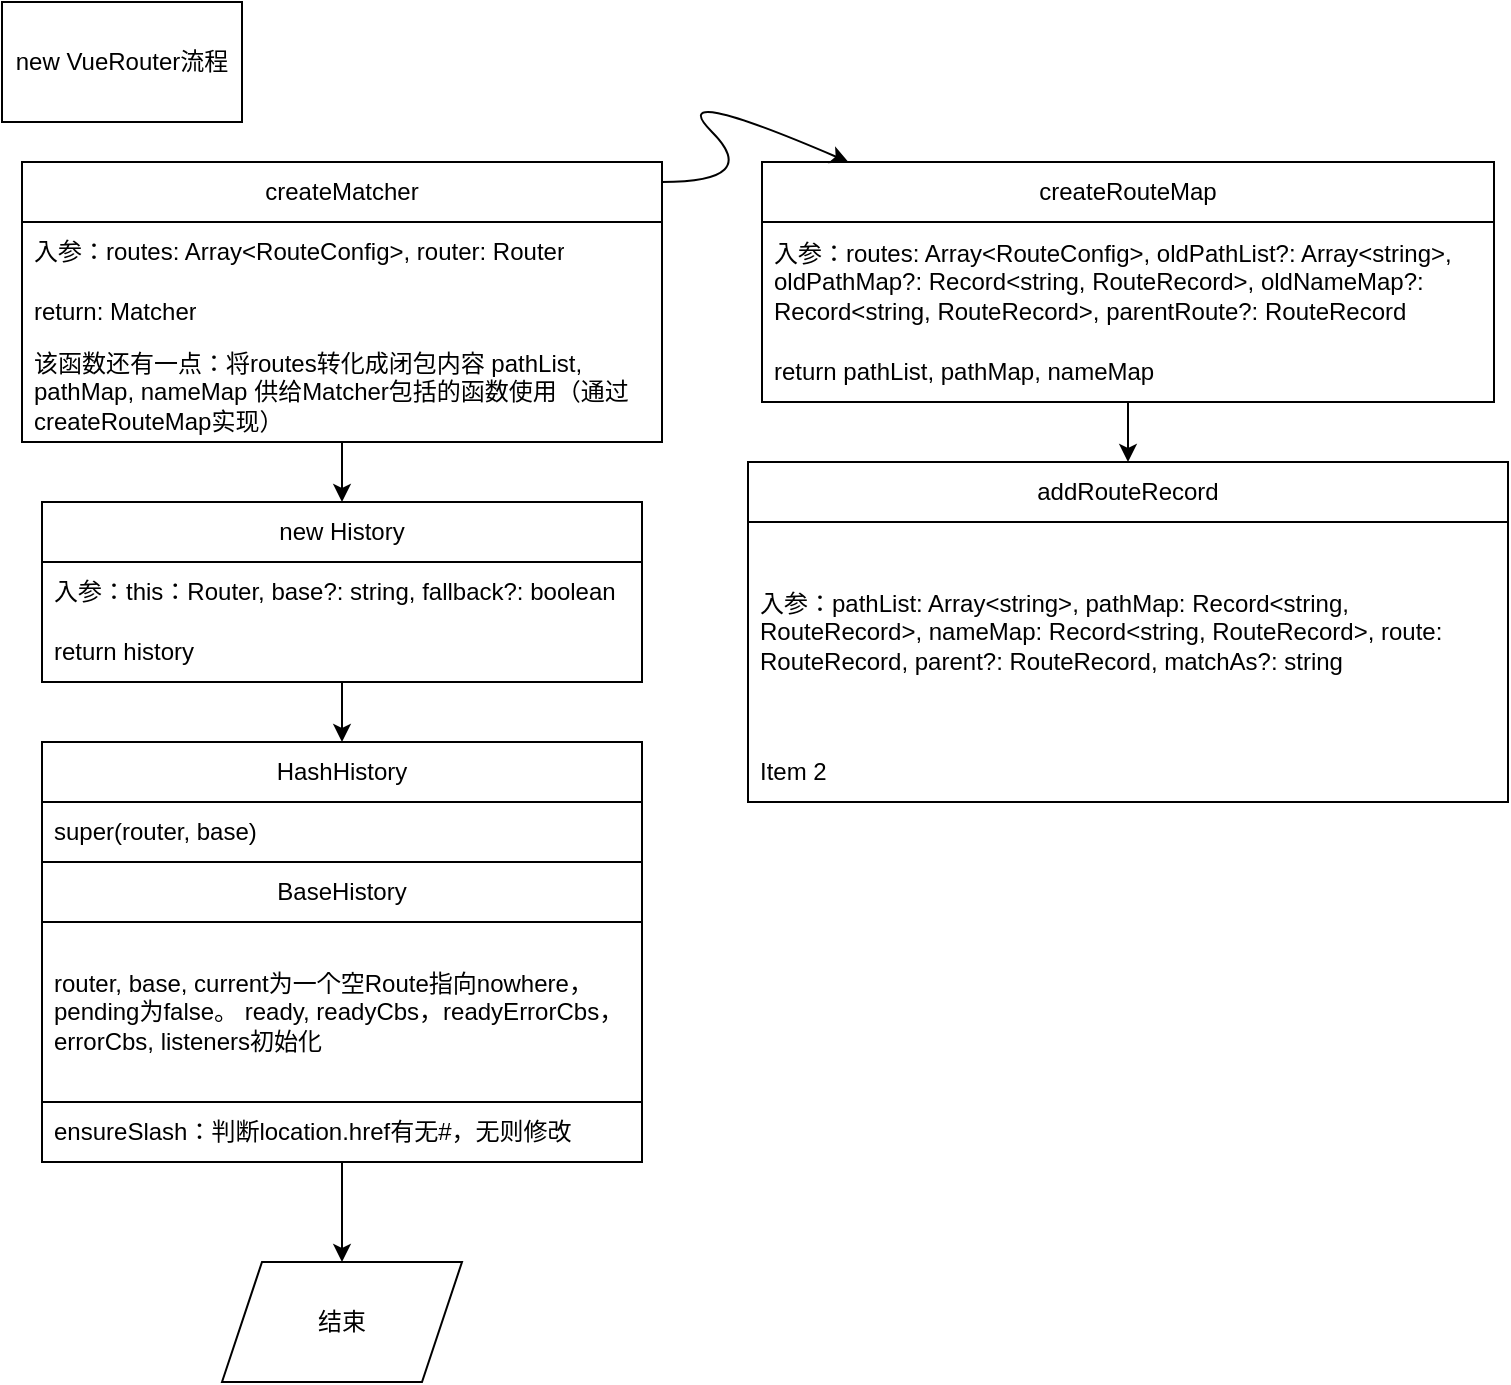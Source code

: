 <mxfile version="21.6.1" type="device" pages="4">
  <diagram name="new VueRouter" id="4qTRwb0c9f_9QhVzqhDi">
    <mxGraphModel dx="864" dy="516" grid="1" gridSize="10" guides="1" tooltips="1" connect="1" arrows="1" fold="1" page="1" pageScale="1" pageWidth="827" pageHeight="1169" math="0" shadow="0">
      <root>
        <mxCell id="0" />
        <mxCell id="1" parent="0" />
        <mxCell id="dr_7VzNMf6op31j6IOc6-1" value="new VueRouter流程" style="rounded=0;whiteSpace=wrap;html=1;" parent="1" vertex="1">
          <mxGeometry width="120" height="60" as="geometry" />
        </mxCell>
        <mxCell id="-b3FuxnRbgbSXkJrzocm-6" style="edgeStyle=orthogonalEdgeStyle;rounded=0;orthogonalLoop=1;jettySize=auto;html=1;entryX=0.5;entryY=0;entryDx=0;entryDy=0;" parent="1" source="dr_7VzNMf6op31j6IOc6-3" target="-b3FuxnRbgbSXkJrzocm-1" edge="1">
          <mxGeometry relative="1" as="geometry" />
        </mxCell>
        <mxCell id="dr_7VzNMf6op31j6IOc6-3" value="createMatcher" style="swimlane;fontStyle=0;childLayout=stackLayout;horizontal=1;startSize=30;horizontalStack=0;resizeParent=1;resizeParentMax=0;resizeLast=0;collapsible=1;marginBottom=0;whiteSpace=wrap;html=1;" parent="1" vertex="1">
          <mxGeometry x="10" y="80" width="320" height="140" as="geometry" />
        </mxCell>
        <mxCell id="dr_7VzNMf6op31j6IOc6-4" value="入参：routes: Array&amp;lt;RouteConfig&amp;gt;, router: Router" style="text;strokeColor=none;fillColor=none;align=left;verticalAlign=middle;spacingLeft=4;spacingRight=4;overflow=hidden;points=[[0,0.5],[1,0.5]];portConstraint=eastwest;rotatable=0;whiteSpace=wrap;html=1;" parent="dr_7VzNMf6op31j6IOc6-3" vertex="1">
          <mxGeometry y="30" width="320" height="30" as="geometry" />
        </mxCell>
        <mxCell id="dr_7VzNMf6op31j6IOc6-6" value="return: Matcher" style="text;strokeColor=none;fillColor=none;align=left;verticalAlign=middle;spacingLeft=4;spacingRight=4;overflow=hidden;points=[[0,0.5],[1,0.5]];portConstraint=eastwest;rotatable=0;whiteSpace=wrap;html=1;" parent="dr_7VzNMf6op31j6IOc6-3" vertex="1">
          <mxGeometry y="60" width="320" height="30" as="geometry" />
        </mxCell>
        <mxCell id="jevQgvHvJhEZ8h3Y9r2B-1" value="该函数还有一点：将routes转化成闭包内容 pathList, pathMap, nameMap 供给Matcher包括的函数使用（通过createRouteMap实现）" style="text;strokeColor=none;fillColor=none;align=left;verticalAlign=middle;spacingLeft=4;spacingRight=4;overflow=hidden;points=[[0,0.5],[1,0.5]];portConstraint=eastwest;rotatable=0;whiteSpace=wrap;html=1;" parent="dr_7VzNMf6op31j6IOc6-3" vertex="1">
          <mxGeometry y="90" width="320" height="50" as="geometry" />
        </mxCell>
        <mxCell id="jevQgvHvJhEZ8h3Y9r2B-15" style="edgeStyle=orthogonalEdgeStyle;rounded=0;orthogonalLoop=1;jettySize=auto;html=1;entryX=0.5;entryY=0;entryDx=0;entryDy=0;" parent="1" source="jevQgvHvJhEZ8h3Y9r2B-2" target="jevQgvHvJhEZ8h3Y9r2B-11" edge="1">
          <mxGeometry relative="1" as="geometry" />
        </mxCell>
        <mxCell id="jevQgvHvJhEZ8h3Y9r2B-2" value="createRouteMap" style="swimlane;fontStyle=0;childLayout=stackLayout;horizontal=1;startSize=30;horizontalStack=0;resizeParent=1;resizeParentMax=0;resizeLast=0;collapsible=1;marginBottom=0;whiteSpace=wrap;html=1;" parent="1" vertex="1">
          <mxGeometry x="380" y="80" width="366" height="120" as="geometry" />
        </mxCell>
        <mxCell id="jevQgvHvJhEZ8h3Y9r2B-3" value="入参：routes: Array&amp;lt;RouteConfig&amp;gt;, oldPathList?: Array&amp;lt;string&amp;gt;, oldPathMap?: Record&amp;lt;string, RouteRecord&amp;gt;, oldNameMap?: Record&amp;lt;string, RouteRecord&amp;gt;, parentRoute?: RouteRecord" style="text;strokeColor=none;fillColor=none;align=left;verticalAlign=middle;spacingLeft=4;spacingRight=4;overflow=hidden;points=[[0,0.5],[1,0.5]];portConstraint=eastwest;rotatable=0;whiteSpace=wrap;html=1;" parent="jevQgvHvJhEZ8h3Y9r2B-2" vertex="1">
          <mxGeometry y="30" width="366" height="60" as="geometry" />
        </mxCell>
        <mxCell id="jevQgvHvJhEZ8h3Y9r2B-5" value="return pathList, pathMap, nameMap" style="text;strokeColor=none;fillColor=none;align=left;verticalAlign=middle;spacingLeft=4;spacingRight=4;overflow=hidden;points=[[0,0.5],[1,0.5]];portConstraint=eastwest;rotatable=0;whiteSpace=wrap;html=1;" parent="jevQgvHvJhEZ8h3Y9r2B-2" vertex="1">
          <mxGeometry y="90" width="366" height="30" as="geometry" />
        </mxCell>
        <mxCell id="jevQgvHvJhEZ8h3Y9r2B-11" value="addRouteRecord" style="swimlane;fontStyle=0;childLayout=stackLayout;horizontal=1;startSize=30;horizontalStack=0;resizeParent=1;resizeParentMax=0;resizeLast=0;collapsible=1;marginBottom=0;whiteSpace=wrap;html=1;" parent="1" vertex="1">
          <mxGeometry x="373" y="230" width="380" height="170" as="geometry" />
        </mxCell>
        <mxCell id="jevQgvHvJhEZ8h3Y9r2B-12" value="入参：pathList: Array&amp;lt;string&amp;gt;, pathMap: Record&amp;lt;string, RouteRecord&amp;gt;, nameMap: Record&amp;lt;string, RouteRecord&amp;gt;, route: RouteRecord, parent?: RouteRecord, matchAs?: string" style="text;strokeColor=none;fillColor=none;align=left;verticalAlign=middle;spacingLeft=4;spacingRight=4;overflow=hidden;points=[[0,0.5],[1,0.5]];portConstraint=eastwest;rotatable=0;whiteSpace=wrap;html=1;" parent="jevQgvHvJhEZ8h3Y9r2B-11" vertex="1">
          <mxGeometry y="30" width="380" height="110" as="geometry" />
        </mxCell>
        <mxCell id="jevQgvHvJhEZ8h3Y9r2B-13" value="Item 2" style="text;strokeColor=none;fillColor=none;align=left;verticalAlign=middle;spacingLeft=4;spacingRight=4;overflow=hidden;points=[[0,0.5],[1,0.5]];portConstraint=eastwest;rotatable=0;whiteSpace=wrap;html=1;" parent="jevQgvHvJhEZ8h3Y9r2B-11" vertex="1">
          <mxGeometry y="140" width="380" height="30" as="geometry" />
        </mxCell>
        <mxCell id="-b3FuxnRbgbSXkJrzocm-21" style="edgeStyle=orthogonalEdgeStyle;rounded=0;orthogonalLoop=1;jettySize=auto;html=1;entryX=0.5;entryY=0;entryDx=0;entryDy=0;" parent="1" source="-b3FuxnRbgbSXkJrzocm-1" target="-b3FuxnRbgbSXkJrzocm-11" edge="1">
          <mxGeometry relative="1" as="geometry" />
        </mxCell>
        <mxCell id="-b3FuxnRbgbSXkJrzocm-1" value="new History" style="swimlane;fontStyle=0;childLayout=stackLayout;horizontal=1;startSize=30;horizontalStack=0;resizeParent=1;resizeParentMax=0;resizeLast=0;collapsible=1;marginBottom=0;whiteSpace=wrap;html=1;" parent="1" vertex="1">
          <mxGeometry x="20" y="250" width="300" height="90" as="geometry" />
        </mxCell>
        <mxCell id="-b3FuxnRbgbSXkJrzocm-2" value="入参：this：Router, base?: string, fallback?: boolean" style="text;strokeColor=none;fillColor=none;align=left;verticalAlign=middle;spacingLeft=4;spacingRight=4;overflow=hidden;points=[[0,0.5],[1,0.5]];portConstraint=eastwest;rotatable=0;whiteSpace=wrap;html=1;" parent="-b3FuxnRbgbSXkJrzocm-1" vertex="1">
          <mxGeometry y="30" width="300" height="30" as="geometry" />
        </mxCell>
        <mxCell id="-b3FuxnRbgbSXkJrzocm-3" value="return history" style="text;strokeColor=none;fillColor=none;align=left;verticalAlign=middle;spacingLeft=4;spacingRight=4;overflow=hidden;points=[[0,0.5],[1,0.5]];portConstraint=eastwest;rotatable=0;whiteSpace=wrap;html=1;" parent="-b3FuxnRbgbSXkJrzocm-1" vertex="1">
          <mxGeometry y="60" width="300" height="30" as="geometry" />
        </mxCell>
        <mxCell id="-b3FuxnRbgbSXkJrzocm-23" style="edgeStyle=orthogonalEdgeStyle;rounded=0;orthogonalLoop=1;jettySize=auto;html=1;" parent="1" source="-b3FuxnRbgbSXkJrzocm-11" target="-b3FuxnRbgbSXkJrzocm-20" edge="1">
          <mxGeometry relative="1" as="geometry" />
        </mxCell>
        <mxCell id="-b3FuxnRbgbSXkJrzocm-11" value="HashHistory" style="swimlane;fontStyle=0;childLayout=stackLayout;horizontal=1;startSize=30;horizontalStack=0;resizeParent=1;resizeParentMax=0;resizeLast=0;collapsible=1;marginBottom=0;whiteSpace=wrap;html=1;" parent="1" vertex="1">
          <mxGeometry x="20" y="370" width="300" height="210" as="geometry" />
        </mxCell>
        <mxCell id="-b3FuxnRbgbSXkJrzocm-12" value="super(router, base)" style="text;strokeColor=none;fillColor=none;align=left;verticalAlign=middle;spacingLeft=4;spacingRight=4;overflow=hidden;points=[[0,0.5],[1,0.5]];portConstraint=eastwest;rotatable=0;whiteSpace=wrap;html=1;" parent="-b3FuxnRbgbSXkJrzocm-11" vertex="1">
          <mxGeometry y="30" width="300" height="30" as="geometry" />
        </mxCell>
        <mxCell id="-b3FuxnRbgbSXkJrzocm-16" value="BaseHistory" style="swimlane;fontStyle=0;childLayout=stackLayout;horizontal=1;startSize=30;horizontalStack=0;resizeParent=1;resizeParentMax=0;resizeLast=0;collapsible=1;marginBottom=0;whiteSpace=wrap;html=1;" parent="-b3FuxnRbgbSXkJrzocm-11" vertex="1">
          <mxGeometry y="60" width="300" height="120" as="geometry">
            <mxRectangle y="60" width="300" height="30" as="alternateBounds" />
          </mxGeometry>
        </mxCell>
        <mxCell id="-b3FuxnRbgbSXkJrzocm-17" value="router, base, current为一个空Route指向nowhere，pending为false。 ready, readyCbs，readyErrorCbs，errorCbs, listeners初始化" style="text;strokeColor=none;fillColor=none;align=left;verticalAlign=middle;spacingLeft=4;spacingRight=4;overflow=hidden;points=[[0,0.5],[1,0.5]];portConstraint=eastwest;rotatable=0;whiteSpace=wrap;html=1;" parent="-b3FuxnRbgbSXkJrzocm-16" vertex="1">
          <mxGeometry y="30" width="300" height="90" as="geometry" />
        </mxCell>
        <mxCell id="-b3FuxnRbgbSXkJrzocm-15" value="ensureSlash：判断location.href有无#，无则修改" style="text;strokeColor=none;fillColor=none;align=left;verticalAlign=middle;spacingLeft=4;spacingRight=4;overflow=hidden;points=[[0,0.5],[1,0.5]];portConstraint=eastwest;rotatable=0;whiteSpace=wrap;html=1;" parent="-b3FuxnRbgbSXkJrzocm-11" vertex="1">
          <mxGeometry y="180" width="300" height="30" as="geometry" />
        </mxCell>
        <mxCell id="-b3FuxnRbgbSXkJrzocm-20" value="结束" style="shape=parallelogram;perimeter=parallelogramPerimeter;whiteSpace=wrap;html=1;fixedSize=1;" parent="1" vertex="1">
          <mxGeometry x="110" y="630" width="120" height="60" as="geometry" />
        </mxCell>
        <mxCell id="-b3FuxnRbgbSXkJrzocm-30" value="" style="curved=1;endArrow=classic;html=1;rounded=0;" parent="1" target="jevQgvHvJhEZ8h3Y9r2B-2" edge="1">
          <mxGeometry width="50" height="50" relative="1" as="geometry">
            <mxPoint x="330" y="90" as="sourcePoint" />
            <mxPoint x="380" y="40" as="targetPoint" />
            <Array as="points">
              <mxPoint x="380" y="90" />
              <mxPoint x="330" y="40" />
            </Array>
          </mxGeometry>
        </mxCell>
      </root>
    </mxGraphModel>
  </diagram>
  <diagram id="zVwNigkA60MbTv_eaQPq" name="类型">
    <mxGraphModel dx="864" dy="516" grid="1" gridSize="10" guides="1" tooltips="1" connect="1" arrows="1" fold="1" page="1" pageScale="1" pageWidth="827" pageHeight="1169" math="0" shadow="0">
      <root>
        <mxCell id="0" />
        <mxCell id="1" parent="0" />
        <mxCell id="DrnvlQh__OtycYkwPX3l-1" value="types" style="rounded=0;whiteSpace=wrap;html=1;fontColor=#0000FF;" parent="1" vertex="1">
          <mxGeometry x="30" y="20" width="120" height="60" as="geometry" />
        </mxCell>
        <mxCell id="DrnvlQh__OtycYkwPX3l-2" value="&lt;font style=&quot;font-size: 14px;&quot;&gt;RouteConfig&lt;/font&gt;" style="swimlane;fontStyle=0;childLayout=stackLayout;horizontal=1;startSize=30;horizontalStack=0;resizeParent=1;resizeParentMax=0;resizeLast=0;collapsible=1;marginBottom=0;whiteSpace=wrap;html=1;fontColor=#0000FF;" parent="1" vertex="1">
          <mxGeometry x="20" y="110" width="310" height="420" as="geometry" />
        </mxCell>
        <mxCell id="DrnvlQh__OtycYkwPX3l-3" value="path：string" style="text;strokeColor=none;fillColor=none;align=left;verticalAlign=middle;spacingLeft=4;spacingRight=4;overflow=hidden;points=[[0,0.5],[1,0.5]];portConstraint=eastwest;rotatable=0;whiteSpace=wrap;html=1;fontSize=14;fontColor=#0000FF;" parent="DrnvlQh__OtycYkwPX3l-2" vertex="1">
          <mxGeometry y="30" width="310" height="30" as="geometry" />
        </mxCell>
        <mxCell id="DrnvlQh__OtycYkwPX3l-7" value="component?: any" style="text;strokeColor=none;fillColor=none;align=left;verticalAlign=middle;spacingLeft=4;spacingRight=4;overflow=hidden;points=[[0,0.5],[1,0.5]];portConstraint=eastwest;rotatable=0;whiteSpace=wrap;html=1;fontSize=14;fontColor=#0000FF;" parent="DrnvlQh__OtycYkwPX3l-2" vertex="1">
          <mxGeometry y="60" width="310" height="30" as="geometry" />
        </mxCell>
        <mxCell id="DrnvlQh__OtycYkwPX3l-4" value="name?: string" style="text;strokeColor=none;fillColor=none;align=left;verticalAlign=middle;spacingLeft=4;spacingRight=4;overflow=hidden;points=[[0,0.5],[1,0.5]];portConstraint=eastwest;rotatable=0;whiteSpace=wrap;html=1;fontSize=14;fontColor=#0000FF;" parent="DrnvlQh__OtycYkwPX3l-2" vertex="1">
          <mxGeometry y="90" width="310" height="30" as="geometry" />
        </mxCell>
        <mxCell id="DrnvlQh__OtycYkwPX3l-6" value="components?: Record&amp;lt;string, any&amp;gt;" style="text;strokeColor=none;fillColor=none;align=left;verticalAlign=middle;spacingLeft=4;spacingRight=4;overflow=hidden;points=[[0,0.5],[1,0.5]];portConstraint=eastwest;rotatable=0;whiteSpace=wrap;html=1;fontSize=14;fontColor=#0000FF;" parent="DrnvlQh__OtycYkwPX3l-2" vertex="1">
          <mxGeometry y="120" width="310" height="30" as="geometry" />
        </mxCell>
        <mxCell id="DrnvlQh__OtycYkwPX3l-8" value="component?: any" style="text;strokeColor=none;fillColor=none;align=left;verticalAlign=middle;spacingLeft=4;spacingRight=4;overflow=hidden;points=[[0,0.5],[1,0.5]];portConstraint=eastwest;rotatable=0;whiteSpace=wrap;html=1;fontSize=14;fontColor=#0000FF;" parent="DrnvlQh__OtycYkwPX3l-2" vertex="1">
          <mxGeometry y="150" width="310" height="30" as="geometry" />
        </mxCell>
        <mxCell id="DrnvlQh__OtycYkwPX3l-9" value="pathToRegexpOptions?: PathToRegexpOptions" style="text;strokeColor=none;fillColor=none;align=left;verticalAlign=middle;spacingLeft=4;spacingRight=4;overflow=hidden;points=[[0,0.5],[1,0.5]];portConstraint=eastwest;rotatable=0;whiteSpace=wrap;html=1;fontSize=14;fontColor=#0000FF;" parent="DrnvlQh__OtycYkwPX3l-2" vertex="1">
          <mxGeometry y="180" width="310" height="30" as="geometry" />
        </mxCell>
        <mxCell id="DrnvlQh__OtycYkwPX3l-5" value="caseSensitive?: boolean" style="text;strokeColor=none;fillColor=none;align=left;verticalAlign=middle;spacingLeft=4;spacingRight=4;overflow=hidden;points=[[0,0.5],[1,0.5]];portConstraint=eastwest;rotatable=0;whiteSpace=wrap;html=1;fontSize=14;fontColor=#0000FF;" parent="DrnvlQh__OtycYkwPX3l-2" vertex="1">
          <mxGeometry y="210" width="310" height="30" as="geometry" />
        </mxCell>
        <mxCell id="DrnvlQh__OtycYkwPX3l-11" value="alias?: string | Array&amp;lt;string&amp;gt;" style="text;strokeColor=none;fillColor=none;align=left;verticalAlign=middle;spacingLeft=4;spacingRight=4;overflow=hidden;points=[[0,0.5],[1,0.5]];portConstraint=eastwest;rotatable=0;whiteSpace=wrap;html=1;fontSize=14;fontColor=#0000FF;" parent="DrnvlQh__OtycYkwPX3l-2" vertex="1">
          <mxGeometry y="240" width="310" height="30" as="geometry" />
        </mxCell>
        <mxCell id="DrnvlQh__OtycYkwPX3l-10" value="meta?: any" style="text;strokeColor=none;fillColor=none;align=left;verticalAlign=middle;spacingLeft=4;spacingRight=4;overflow=hidden;points=[[0,0.5],[1,0.5]];portConstraint=eastwest;rotatable=0;whiteSpace=wrap;html=1;fontSize=14;fontColor=#0000FF;" parent="DrnvlQh__OtycYkwPX3l-2" vertex="1">
          <mxGeometry y="270" width="310" height="30" as="geometry" />
        </mxCell>
        <mxCell id="DrnvlQh__OtycYkwPX3l-12" value="redirect?: RedirectOption" style="text;strokeColor=none;fillColor=none;align=left;verticalAlign=middle;spacingLeft=4;spacingRight=4;overflow=hidden;points=[[0,0.5],[1,0.5]];portConstraint=eastwest;rotatable=0;whiteSpace=wrap;html=1;fontSize=14;fontColor=#0000FF;" parent="DrnvlQh__OtycYkwPX3l-2" vertex="1">
          <mxGeometry y="300" width="310" height="30" as="geometry" />
        </mxCell>
        <mxCell id="DrnvlQh__OtycYkwPX3l-13" value="beforeEnter?: NavigationGuard" style="text;strokeColor=none;fillColor=none;align=left;verticalAlign=middle;spacingLeft=4;spacingRight=4;overflow=hidden;points=[[0,0.5],[1,0.5]];portConstraint=eastwest;rotatable=0;whiteSpace=wrap;html=1;fontSize=14;fontColor=#0000FF;" parent="DrnvlQh__OtycYkwPX3l-2" vertex="1">
          <mxGeometry y="330" width="310" height="30" as="geometry" />
        </mxCell>
        <mxCell id="DrnvlQh__OtycYkwPX3l-14" value="props?: boolean | Function | Object" style="text;strokeColor=none;fillColor=none;align=left;verticalAlign=middle;spacingLeft=4;spacingRight=4;overflow=hidden;points=[[0,0.5],[1,0.5]];portConstraint=eastwest;rotatable=0;whiteSpace=wrap;html=1;fontSize=14;fontColor=#0000FF;" parent="DrnvlQh__OtycYkwPX3l-2" vertex="1">
          <mxGeometry y="360" width="310" height="30" as="geometry" />
        </mxCell>
        <mxCell id="DrnvlQh__OtycYkwPX3l-15" value="children?: Array&amp;lt;RouteConfig&amp;gt;" style="text;strokeColor=none;fillColor=none;align=left;verticalAlign=middle;spacingLeft=4;spacingRight=4;overflow=hidden;points=[[0,0.5],[1,0.5]];portConstraint=eastwest;rotatable=0;whiteSpace=wrap;html=1;fontSize=14;fontColor=#0000FF;" parent="DrnvlQh__OtycYkwPX3l-2" vertex="1">
          <mxGeometry y="390" width="310" height="30" as="geometry" />
        </mxCell>
        <mxCell id="Ha602vdqCIvBL1ev3NvK-5" value="&lt;span style=&quot;font-size: 14px;&quot;&gt;PathToRegexpOptions&lt;/span&gt;" style="swimlane;fontStyle=0;childLayout=stackLayout;horizontal=1;startSize=30;horizontalStack=0;resizeParent=1;resizeParentMax=0;resizeLast=0;collapsible=1;marginBottom=0;whiteSpace=wrap;html=1;fontColor=#0000FF;" parent="1" vertex="1" collapsed="1">
          <mxGeometry x="350" y="110" width="180" height="30" as="geometry">
            <mxRectangle x="350" y="110" width="220" height="120" as="alternateBounds" />
          </mxGeometry>
        </mxCell>
        <mxCell id="Ha602vdqCIvBL1ev3NvK-7" value="sensitive?: boolean" style="text;strokeColor=none;fillColor=none;align=left;verticalAlign=middle;spacingLeft=4;spacingRight=4;overflow=hidden;points=[[0,0.5],[1,0.5]];portConstraint=eastwest;rotatable=0;whiteSpace=wrap;html=1;fontSize=14;fontColor=#0000FF;" parent="Ha602vdqCIvBL1ev3NvK-5" vertex="1">
          <mxGeometry y="30" width="220" height="30" as="geometry" />
        </mxCell>
        <mxCell id="Ha602vdqCIvBL1ev3NvK-10" value="strict?: boolean" style="text;strokeColor=none;fillColor=none;align=left;verticalAlign=middle;spacingLeft=4;spacingRight=4;overflow=hidden;points=[[0,0.5],[1,0.5]];portConstraint=eastwest;rotatable=0;whiteSpace=wrap;html=1;fontSize=14;fontColor=#0000FF;" parent="Ha602vdqCIvBL1ev3NvK-5" vertex="1">
          <mxGeometry y="60" width="220" height="30" as="geometry" />
        </mxCell>
        <mxCell id="Ha602vdqCIvBL1ev3NvK-12" value="end?: boolean" style="text;strokeColor=none;fillColor=none;align=left;verticalAlign=middle;spacingLeft=4;spacingRight=4;overflow=hidden;points=[[0,0.5],[1,0.5]];portConstraint=eastwest;rotatable=0;whiteSpace=wrap;html=1;fontSize=14;fontColor=#0000FF;" parent="Ha602vdqCIvBL1ev3NvK-5" vertex="1">
          <mxGeometry y="90" width="220" height="30" as="geometry" />
        </mxCell>
        <mxCell id="Ha602vdqCIvBL1ev3NvK-19" value="&lt;span style=&quot;font-size: 14px;&quot;&gt;RedirectOption&lt;/span&gt;" style="swimlane;fontStyle=0;childLayout=stackLayout;horizontal=1;startSize=30;horizontalStack=0;resizeParent=1;resizeParentMax=0;resizeLast=0;collapsible=1;marginBottom=0;whiteSpace=wrap;html=1;fontColor=#0000FF;" parent="1" vertex="1">
          <mxGeometry x="590" y="110" width="220" height="90" as="geometry">
            <mxRectangle x="590" y="110" width="130" height="30" as="alternateBounds" />
          </mxGeometry>
        </mxCell>
        <mxCell id="Ha602vdqCIvBL1ev3NvK-29" value="&lt;span style=&quot;font-size: 14px;&quot;&gt;RawLocation |&lt;/span&gt;" style="swimlane;fontStyle=0;childLayout=stackLayout;horizontal=1;startSize=30;horizontalStack=0;resizeParent=1;resizeParentMax=0;resizeLast=0;collapsible=1;marginBottom=0;whiteSpace=wrap;html=1;fontColor=#0000FF;" parent="Ha602vdqCIvBL1ev3NvK-19" vertex="1" collapsed="1">
          <mxGeometry y="30" width="220" height="30" as="geometry">
            <mxRectangle y="30" width="220" height="300" as="alternateBounds" />
          </mxGeometry>
        </mxCell>
        <mxCell id="Ha602vdqCIvBL1ev3NvK-30" value="string |" style="text;strokeColor=none;fillColor=none;align=left;verticalAlign=middle;spacingLeft=4;spacingRight=4;overflow=hidden;points=[[0,0.5],[1,0.5]];portConstraint=eastwest;rotatable=0;whiteSpace=wrap;html=1;fontSize=14;fontColor=#0000FF;" parent="Ha602vdqCIvBL1ev3NvK-29" vertex="1">
          <mxGeometry y="30" width="220" height="30" as="geometry" />
        </mxCell>
        <mxCell id="Ha602vdqCIvBL1ev3NvK-31" value="&lt;span style=&quot;font-size: 14px;&quot;&gt;Location&lt;/span&gt;" style="swimlane;fontStyle=0;childLayout=stackLayout;horizontal=1;startSize=30;horizontalStack=0;resizeParent=1;resizeParentMax=0;resizeLast=0;collapsible=1;marginBottom=0;whiteSpace=wrap;html=1;fontColor=#0000FF;" parent="Ha602vdqCIvBL1ev3NvK-29" vertex="1">
          <mxGeometry y="60" width="220" height="240" as="geometry" />
        </mxCell>
        <mxCell id="Ha602vdqCIvBL1ev3NvK-32" value="name?: string" style="text;strokeColor=none;fillColor=none;align=left;verticalAlign=middle;spacingLeft=4;spacingRight=4;overflow=hidden;points=[[0,0.5],[1,0.5]];portConstraint=eastwest;rotatable=0;whiteSpace=wrap;html=1;fontSize=14;fontColor=#0000FF;" parent="Ha602vdqCIvBL1ev3NvK-31" vertex="1">
          <mxGeometry y="30" width="220" height="30" as="geometry" />
        </mxCell>
        <mxCell id="Ha602vdqCIvBL1ev3NvK-33" value="path?: string" style="text;strokeColor=none;fillColor=none;align=left;verticalAlign=middle;spacingLeft=4;spacingRight=4;overflow=hidden;points=[[0,0.5],[1,0.5]];portConstraint=eastwest;rotatable=0;whiteSpace=wrap;html=1;fontSize=14;fontColor=#0000FF;" parent="Ha602vdqCIvBL1ev3NvK-31" vertex="1">
          <mxGeometry y="60" width="220" height="30" as="geometry" />
        </mxCell>
        <mxCell id="Ha602vdqCIvBL1ev3NvK-34" value="query?: Record&amp;lt;string, string&amp;gt;" style="text;strokeColor=none;fillColor=none;align=left;verticalAlign=middle;spacingLeft=4;spacingRight=4;overflow=hidden;points=[[0,0.5],[1,0.5]];portConstraint=eastwest;rotatable=0;whiteSpace=wrap;html=1;fontSize=14;fontColor=#0000FF;" parent="Ha602vdqCIvBL1ev3NvK-31" vertex="1">
          <mxGeometry y="90" width="220" height="30" as="geometry" />
        </mxCell>
        <mxCell id="Ha602vdqCIvBL1ev3NvK-35" value="params?: Record&amp;lt;string, string&amp;gt;" style="text;strokeColor=none;fillColor=none;align=left;verticalAlign=middle;spacingLeft=4;spacingRight=4;overflow=hidden;points=[[0,0.5],[1,0.5]];portConstraint=eastwest;rotatable=0;whiteSpace=wrap;html=1;fontSize=14;fontColor=#0000FF;" parent="Ha602vdqCIvBL1ev3NvK-31" vertex="1">
          <mxGeometry y="120" width="220" height="30" as="geometry" />
        </mxCell>
        <mxCell id="Ha602vdqCIvBL1ev3NvK-38" value="&lt;font color=&quot;#0000ff&quot;&gt;&lt;span style=&quot;font-size: 14px;&quot;&gt;hash?: string&lt;/span&gt;&lt;/font&gt;" style="text;whiteSpace=wrap;html=1;" parent="Ha602vdqCIvBL1ev3NvK-31" vertex="1">
          <mxGeometry y="150" width="220" height="30" as="geometry" />
        </mxCell>
        <mxCell id="Ha602vdqCIvBL1ev3NvK-36" value="&lt;font color=&quot;#0000ff&quot;&gt;&lt;span style=&quot;font-size: 14px;&quot;&gt;_normalized?: boolean&lt;/span&gt;&lt;/font&gt;" style="text;whiteSpace=wrap;html=1;" parent="Ha602vdqCIvBL1ev3NvK-31" vertex="1">
          <mxGeometry y="180" width="220" height="30" as="geometry" />
        </mxCell>
        <mxCell id="Ha602vdqCIvBL1ev3NvK-37" value="&lt;font color=&quot;#0000ff&quot;&gt;&lt;span style=&quot;font-size: 14px;&quot;&gt;append?: boolean&lt;/span&gt;&lt;/font&gt;" style="text;whiteSpace=wrap;html=1;" parent="Ha602vdqCIvBL1ev3NvK-31" vertex="1">
          <mxGeometry y="210" width="220" height="30" as="geometry" />
        </mxCell>
        <mxCell id="Ha602vdqCIvBL1ev3NvK-28" value="&lt;span style=&quot;font-size: 14px;&quot;&gt;（to: Route) =&amp;gt; RawLocation&lt;/span&gt;" style="swimlane;fontStyle=0;childLayout=stackLayout;horizontal=1;startSize=30;horizontalStack=0;resizeParent=1;resizeParentMax=0;resizeLast=0;collapsible=1;marginBottom=0;whiteSpace=wrap;html=1;fontColor=#0000FF;" parent="Ha602vdqCIvBL1ev3NvK-19" vertex="1" collapsed="1">
          <mxGeometry y="60" width="220" height="30" as="geometry">
            <mxRectangle y="60" width="220" height="30" as="alternateBounds" />
          </mxGeometry>
        </mxCell>
        <mxCell id="Ha602vdqCIvBL1ev3NvK-43" value="&lt;span style=&quot;font-size: 14px;&quot;&gt;Route&lt;/span&gt;" style="swimlane;fontStyle=0;childLayout=stackLayout;horizontal=1;startSize=30;horizontalStack=0;resizeParent=1;resizeParentMax=0;resizeLast=0;collapsible=1;marginBottom=0;whiteSpace=wrap;html=1;fontColor=#0000FF;" parent="1" vertex="1">
          <mxGeometry x="340" y="230" width="220" height="300" as="geometry">
            <mxRectangle x="350" y="220" width="180" height="30" as="alternateBounds" />
          </mxGeometry>
        </mxCell>
        <mxCell id="Ha602vdqCIvBL1ev3NvK-44" value="path: string" style="text;strokeColor=none;fillColor=none;align=left;verticalAlign=middle;spacingLeft=4;spacingRight=4;overflow=hidden;points=[[0,0.5],[1,0.5]];portConstraint=eastwest;rotatable=0;whiteSpace=wrap;html=1;fontSize=14;fontColor=#0000FF;" parent="Ha602vdqCIvBL1ev3NvK-43" vertex="1">
          <mxGeometry y="30" width="220" height="30" as="geometry" />
        </mxCell>
        <mxCell id="Ha602vdqCIvBL1ev3NvK-45" value="hash: string" style="text;strokeColor=none;fillColor=none;align=left;verticalAlign=middle;spacingLeft=4;spacingRight=4;overflow=hidden;points=[[0,0.5],[1,0.5]];portConstraint=eastwest;rotatable=0;whiteSpace=wrap;html=1;fontSize=14;fontColor=#0000FF;" parent="Ha602vdqCIvBL1ev3NvK-43" vertex="1">
          <mxGeometry y="60" width="220" height="30" as="geometry" />
        </mxCell>
        <mxCell id="Ha602vdqCIvBL1ev3NvK-46" value="query: Record&amp;lt;string, string&amp;gt;" style="text;strokeColor=none;fillColor=none;align=left;verticalAlign=middle;spacingLeft=4;spacingRight=4;overflow=hidden;points=[[0,0.5],[1,0.5]];portConstraint=eastwest;rotatable=0;whiteSpace=wrap;html=1;fontSize=14;fontColor=#0000FF;" parent="Ha602vdqCIvBL1ev3NvK-43" vertex="1">
          <mxGeometry y="90" width="220" height="30" as="geometry" />
        </mxCell>
        <mxCell id="Ha602vdqCIvBL1ev3NvK-48" value="params: Record&amp;lt;string, string&amp;gt;" style="text;strokeColor=none;fillColor=none;align=left;verticalAlign=middle;spacingLeft=4;spacingRight=4;overflow=hidden;points=[[0,0.5],[1,0.5]];portConstraint=eastwest;rotatable=0;whiteSpace=wrap;html=1;fontSize=14;fontColor=#0000FF;" parent="Ha602vdqCIvBL1ev3NvK-43" vertex="1">
          <mxGeometry y="120" width="220" height="30" as="geometry" />
        </mxCell>
        <mxCell id="Ha602vdqCIvBL1ev3NvK-49" value="name?: string | null" style="text;strokeColor=none;fillColor=none;align=left;verticalAlign=middle;spacingLeft=4;spacingRight=4;overflow=hidden;points=[[0,0.5],[1,0.5]];portConstraint=eastwest;rotatable=0;whiteSpace=wrap;html=1;fontSize=14;fontColor=#0000FF;" parent="Ha602vdqCIvBL1ev3NvK-43" vertex="1">
          <mxGeometry y="150" width="220" height="30" as="geometry" />
        </mxCell>
        <mxCell id="Ha602vdqCIvBL1ev3NvK-50" value="meta?: any" style="text;strokeColor=none;fillColor=none;align=left;verticalAlign=middle;spacingLeft=4;spacingRight=4;overflow=hidden;points=[[0,0.5],[1,0.5]];portConstraint=eastwest;rotatable=0;whiteSpace=wrap;html=1;fontSize=14;fontColor=#0000FF;" parent="Ha602vdqCIvBL1ev3NvK-43" vertex="1">
          <mxGeometry y="180" width="220" height="30" as="geometry" />
        </mxCell>
        <mxCell id="Ha602vdqCIvBL1ev3NvK-51" value="fullPath: string" style="text;strokeColor=none;fillColor=none;align=left;verticalAlign=middle;spacingLeft=4;spacingRight=4;overflow=hidden;points=[[0,0.5],[1,0.5]];portConstraint=eastwest;rotatable=0;whiteSpace=wrap;html=1;fontSize=14;fontColor=#0000FF;" parent="Ha602vdqCIvBL1ev3NvK-43" vertex="1">
          <mxGeometry y="210" width="220" height="30" as="geometry" />
        </mxCell>
        <mxCell id="Ha602vdqCIvBL1ev3NvK-52" value="matched: Array&amp;lt;RouteRecord&amp;gt;" style="text;strokeColor=none;fillColor=none;align=left;verticalAlign=middle;spacingLeft=4;spacingRight=4;overflow=hidden;points=[[0,0.5],[1,0.5]];portConstraint=eastwest;rotatable=0;whiteSpace=wrap;html=1;fontSize=14;fontColor=#0000FF;" parent="Ha602vdqCIvBL1ev3NvK-43" vertex="1">
          <mxGeometry y="240" width="220" height="30" as="geometry" />
        </mxCell>
        <mxCell id="Ha602vdqCIvBL1ev3NvK-53" value="redirectedFrom?: string" style="text;strokeColor=none;fillColor=none;align=left;verticalAlign=middle;spacingLeft=4;spacingRight=4;overflow=hidden;points=[[0,0.5],[1,0.5]];portConstraint=eastwest;rotatable=0;whiteSpace=wrap;html=1;fontSize=14;fontColor=#0000FF;" parent="Ha602vdqCIvBL1ev3NvK-43" vertex="1">
          <mxGeometry y="270" width="220" height="30" as="geometry" />
        </mxCell>
        <mxCell id="Ha602vdqCIvBL1ev3NvK-54" value="&lt;span style=&quot;font-size: 14px;&quot;&gt;RouteRecord&lt;/span&gt;" style="swimlane;fontStyle=0;childLayout=stackLayout;horizontal=1;startSize=30;horizontalStack=0;resizeParent=1;resizeParentMax=0;resizeLast=0;collapsible=1;marginBottom=0;whiteSpace=wrap;html=1;fontColor=#0000FF;" parent="1" vertex="1">
          <mxGeometry x="20" y="550" width="310" height="480" as="geometry">
            <mxRectangle x="350" y="220" width="180" height="30" as="alternateBounds" />
          </mxGeometry>
        </mxCell>
        <mxCell id="Ha602vdqCIvBL1ev3NvK-55" value="path: string" style="text;strokeColor=none;fillColor=none;align=left;verticalAlign=middle;spacingLeft=4;spacingRight=4;overflow=hidden;points=[[0,0.5],[1,0.5]];portConstraint=eastwest;rotatable=0;whiteSpace=wrap;html=1;fontSize=14;fontColor=#0000FF;" parent="Ha602vdqCIvBL1ev3NvK-54" vertex="1">
          <mxGeometry y="30" width="310" height="30" as="geometry" />
        </mxCell>
        <mxCell id="Ha602vdqCIvBL1ev3NvK-64" value="name?: string" style="text;strokeColor=none;fillColor=none;align=left;verticalAlign=middle;spacingLeft=4;spacingRight=4;overflow=hidden;points=[[0,0.5],[1,0.5]];portConstraint=eastwest;rotatable=0;whiteSpace=wrap;html=1;fontSize=14;fontColor=#0000FF;" parent="Ha602vdqCIvBL1ev3NvK-54" vertex="1">
          <mxGeometry y="60" width="310" height="30" as="geometry" />
        </mxCell>
        <mxCell id="Ha602vdqCIvBL1ev3NvK-65" value="meta: any" style="text;strokeColor=none;fillColor=none;align=left;verticalAlign=middle;spacingLeft=4;spacingRight=4;overflow=hidden;points=[[0,0.5],[1,0.5]];portConstraint=eastwest;rotatable=0;whiteSpace=wrap;html=1;fontSize=14;fontColor=#0000FF;" parent="Ha602vdqCIvBL1ev3NvK-54" vertex="1">
          <mxGeometry y="90" width="310" height="30" as="geometry" />
        </mxCell>
        <mxCell id="Ha602vdqCIvBL1ev3NvK-66" value="parent?: RouteRecord" style="text;strokeColor=none;fillColor=none;align=left;verticalAlign=middle;spacingLeft=4;spacingRight=4;overflow=hidden;points=[[0,0.5],[1,0.5]];portConstraint=eastwest;rotatable=0;whiteSpace=wrap;html=1;fontSize=14;fontColor=#0000FF;" parent="Ha602vdqCIvBL1ev3NvK-54" vertex="1">
          <mxGeometry y="120" width="310" height="30" as="geometry" />
        </mxCell>
        <mxCell id="Ha602vdqCIvBL1ev3NvK-67" value="matchAs?: string" style="text;strokeColor=none;fillColor=none;align=left;verticalAlign=middle;spacingLeft=4;spacingRight=4;overflow=hidden;points=[[0,0.5],[1,0.5]];portConstraint=eastwest;rotatable=0;whiteSpace=wrap;html=1;fontSize=14;fontColor=#0000FF;" parent="Ha602vdqCIvBL1ev3NvK-54" vertex="1">
          <mxGeometry y="150" width="310" height="30" as="geometry" />
        </mxCell>
        <mxCell id="Ha602vdqCIvBL1ev3NvK-68" value="redirect?: RedirectOption" style="text;strokeColor=none;fillColor=none;align=left;verticalAlign=middle;spacingLeft=4;spacingRight=4;overflow=hidden;points=[[0,0.5],[1,0.5]];portConstraint=eastwest;rotatable=0;whiteSpace=wrap;html=1;fontSize=14;fontColor=#0000FF;" parent="Ha602vdqCIvBL1ev3NvK-54" vertex="1">
          <mxGeometry y="180" width="310" height="30" as="geometry" />
        </mxCell>
        <mxCell id="Ha602vdqCIvBL1ev3NvK-69" value="beforeEnter?: NavigationGuard" style="text;strokeColor=none;fillColor=none;align=left;verticalAlign=middle;spacingLeft=4;spacingRight=4;overflow=hidden;points=[[0,0.5],[1,0.5]];portConstraint=eastwest;rotatable=0;whiteSpace=wrap;html=1;fontSize=14;fontColor=#0000FF;" parent="Ha602vdqCIvBL1ev3NvK-54" vertex="1">
          <mxGeometry y="210" width="310" height="30" as="geometry" />
        </mxCell>
        <mxCell id="Ha602vdqCIvBL1ev3NvK-70" value="path: string" style="text;strokeColor=none;fillColor=none;align=left;verticalAlign=middle;spacingLeft=4;spacingRight=4;overflow=hidden;points=[[0,0.5],[1,0.5]];portConstraint=eastwest;rotatable=0;whiteSpace=wrap;html=1;fontSize=14;fontColor=#0000FF;" parent="Ha602vdqCIvBL1ev3NvK-54" vertex="1">
          <mxGeometry y="240" width="310" height="30" as="geometry" />
        </mxCell>
        <mxCell id="Ha602vdqCIvBL1ev3NvK-71" value="regex: RouteRegExp" style="text;strokeColor=none;fillColor=none;align=left;verticalAlign=middle;spacingLeft=4;spacingRight=4;overflow=hidden;points=[[0,0.5],[1,0.5]];portConstraint=eastwest;rotatable=0;whiteSpace=wrap;html=1;fontSize=14;fontColor=#0000FF;" parent="Ha602vdqCIvBL1ev3NvK-54" vertex="1">
          <mxGeometry y="270" width="310" height="30" as="geometry" />
        </mxCell>
        <mxCell id="Ha602vdqCIvBL1ev3NvK-72" value="components: Record&amp;lt;string, any&amp;gt;" style="text;strokeColor=none;fillColor=none;align=left;verticalAlign=middle;spacingLeft=4;spacingRight=4;overflow=hidden;points=[[0,0.5],[1,0.5]];portConstraint=eastwest;rotatable=0;whiteSpace=wrap;html=1;fontSize=14;fontColor=#0000FF;" parent="Ha602vdqCIvBL1ev3NvK-54" vertex="1">
          <mxGeometry y="300" width="310" height="30" as="geometry" />
        </mxCell>
        <mxCell id="Ha602vdqCIvBL1ev3NvK-73" value="instances: Record&amp;lt;string, any&amp;gt;" style="text;strokeColor=none;fillColor=none;align=left;verticalAlign=middle;spacingLeft=4;spacingRight=4;overflow=hidden;points=[[0,0.5],[1,0.5]];portConstraint=eastwest;rotatable=0;whiteSpace=wrap;html=1;fontSize=14;fontColor=#0000FF;" parent="Ha602vdqCIvBL1ev3NvK-54" vertex="1">
          <mxGeometry y="330" width="310" height="30" as="geometry" />
        </mxCell>
        <mxCell id="Ha602vdqCIvBL1ev3NvK-74" value="enteredCbs: Record&amp;lt;string, Array&amp;lt;Function&amp;gt;&amp;gt;" style="text;strokeColor=none;fillColor=none;align=left;verticalAlign=middle;spacingLeft=4;spacingRight=4;overflow=hidden;points=[[0,0.5],[1,0.5]];portConstraint=eastwest;rotatable=0;whiteSpace=wrap;html=1;fontSize=14;fontColor=#0000FF;" parent="Ha602vdqCIvBL1ev3NvK-54" vertex="1">
          <mxGeometry y="360" width="310" height="30" as="geometry" />
        </mxCell>
        <mxCell id="Ha602vdqCIvBL1ev3NvK-75" value="alias: Array&amp;lt;string&amp;gt;" style="text;strokeColor=none;fillColor=none;align=left;verticalAlign=middle;spacingLeft=4;spacingRight=4;overflow=hidden;points=[[0,0.5],[1,0.5]];portConstraint=eastwest;rotatable=0;whiteSpace=wrap;html=1;fontSize=14;fontColor=#0000FF;" parent="Ha602vdqCIvBL1ev3NvK-54" vertex="1">
          <mxGeometry y="390" width="310" height="30" as="geometry" />
        </mxCell>
        <mxCell id="Ha602vdqCIvBL1ev3NvK-76" value="props: boolean | Object | Function | Record&amp;lt;string, boolean | Object | Function&amp;gt;" style="text;strokeColor=none;fillColor=none;align=left;verticalAlign=middle;spacingLeft=4;spacingRight=4;overflow=hidden;points=[[0,0.5],[1,0.5]];portConstraint=eastwest;rotatable=0;whiteSpace=wrap;html=1;fontSize=14;fontColor=#0000FF;" parent="Ha602vdqCIvBL1ev3NvK-54" vertex="1">
          <mxGeometry y="420" width="310" height="60" as="geometry" />
        </mxCell>
      </root>
    </mxGraphModel>
  </diagram>
  <diagram id="QH2GuK60SVCtN_-0sxeS" name="官方文档">
    <mxGraphModel dx="864" dy="2854" grid="1" gridSize="10" guides="1" tooltips="1" connect="1" arrows="1" fold="1" page="1" pageScale="1" pageWidth="827" pageHeight="1169" math="0" shadow="0">
      <root>
        <mxCell id="0" />
        <mxCell id="1" parent="0" />
        <mxCell id="Fx9gRpW5yjyy8nUvwHcP-1" value="&lt;span style=&quot;color: rgb(44, 62, 80); font-family: -apple-system, BlinkMacSystemFont, &amp;quot;Segoe UI&amp;quot;, Roboto, Oxygen, Ubuntu, Cantarell, &amp;quot;Fira Sans&amp;quot;, &amp;quot;Droid Sans&amp;quot;, &amp;quot;Helvetica Neue&amp;quot;, sans-serif; font-style: normal; font-variant-ligatures: normal; font-variant-caps: normal; letter-spacing: normal; orphans: 2; text-align: start; text-indent: 0px; text-transform: none; widows: 2; word-spacing: 0px; -webkit-text-stroke-width: 0px; background-color: rgb(255, 255, 255); text-decoration-thickness: initial; text-decoration-style: initial; text-decoration-color: initial; float: none; display: inline !important;&quot;&gt;&lt;b style=&quot;&quot;&gt;&lt;font style=&quot;font-size: 18px;&quot;&gt;动态路由匹配&lt;br&gt;&lt;/font&gt;&lt;/b&gt;&lt;br&gt;&lt;span style=&quot;font-size: 16px;&quot;&gt;当使用路由参数时，例如从&lt;/span&gt;&lt;span style=&quot;font-size: 16px; font-weight: 400;&quot;&gt;&amp;nbsp;&lt;/span&gt;&lt;/span&gt;&lt;code style=&quot;font-family: source-code-pro, Menlo, Monaco, Consolas, &amp;quot;Courier New&amp;quot;, monospace; color: rgb(71, 101, 130); padding: 0.25rem 0.5rem; margin: 0px; font-size: 0.85em; background-color: rgba(27, 31, 35, 0.05); border-radius: 3px; font-style: normal; font-variant-ligatures: normal; font-variant-caps: normal; font-weight: 400; letter-spacing: normal; orphans: 2; text-align: start; text-indent: 0px; text-transform: none; widows: 2; word-spacing: 0px; -webkit-text-stroke-width: 0px; text-decoration-thickness: initial; text-decoration-style: initial; text-decoration-color: initial;&quot;&gt;/user/foo&lt;/code&gt;&lt;span style=&quot;color: rgb(44, 62, 80); font-family: -apple-system, BlinkMacSystemFont, &amp;quot;Segoe UI&amp;quot;, Roboto, Oxygen, Ubuntu, Cantarell, &amp;quot;Fira Sans&amp;quot;, &amp;quot;Droid Sans&amp;quot;, &amp;quot;Helvetica Neue&amp;quot;, sans-serif; font-size: 16px; font-style: normal; font-variant-ligatures: normal; font-variant-caps: normal; font-weight: 400; letter-spacing: normal; orphans: 2; text-align: start; text-indent: 0px; text-transform: none; widows: 2; word-spacing: 0px; -webkit-text-stroke-width: 0px; background-color: rgb(255, 255, 255); text-decoration-thickness: initial; text-decoration-style: initial; text-decoration-color: initial; float: none; display: inline !important;&quot;&gt;&lt;span&gt;&amp;nbsp;&lt;/span&gt;导航到&lt;span&gt;&amp;nbsp;&lt;/span&gt;&lt;/span&gt;&lt;code style=&quot;font-family: source-code-pro, Menlo, Monaco, Consolas, &amp;quot;Courier New&amp;quot;, monospace; color: rgb(71, 101, 130); padding: 0.25rem 0.5rem; margin: 0px; font-size: 0.85em; background-color: rgba(27, 31, 35, 0.05); border-radius: 3px; font-style: normal; font-variant-ligatures: normal; font-variant-caps: normal; font-weight: 400; letter-spacing: normal; orphans: 2; text-align: start; text-indent: 0px; text-transform: none; widows: 2; word-spacing: 0px; -webkit-text-stroke-width: 0px; text-decoration-thickness: initial; text-decoration-style: initial; text-decoration-color: initial;&quot;&gt;/user/bar&lt;/code&gt;&lt;span style=&quot;color: rgb(44, 62, 80); font-family: -apple-system, BlinkMacSystemFont, &amp;quot;Segoe UI&amp;quot;, Roboto, Oxygen, Ubuntu, Cantarell, &amp;quot;Fira Sans&amp;quot;, &amp;quot;Droid Sans&amp;quot;, &amp;quot;Helvetica Neue&amp;quot;, sans-serif; font-size: 16px; font-style: normal; font-variant-ligatures: normal; font-variant-caps: normal; font-weight: 400; letter-spacing: normal; orphans: 2; text-align: start; text-indent: 0px; text-transform: none; widows: 2; word-spacing: 0px; -webkit-text-stroke-width: 0px; background-color: rgb(255, 255, 255); text-decoration-thickness: initial; text-decoration-style: initial; text-decoration-color: initial; float: none; display: inline !important;&quot;&gt;，&lt;/span&gt;&lt;strong style=&quot;font-weight: 600; color: rgb(44, 62, 80); font-family: -apple-system, BlinkMacSystemFont, &amp;quot;Segoe UI&amp;quot;, Roboto, Oxygen, Ubuntu, Cantarell, &amp;quot;Fira Sans&amp;quot;, &amp;quot;Droid Sans&amp;quot;, &amp;quot;Helvetica Neue&amp;quot;, sans-serif; font-size: 16px; font-style: normal; font-variant-ligatures: normal; font-variant-caps: normal; letter-spacing: normal; orphans: 2; text-align: start; text-indent: 0px; text-transform: none; widows: 2; word-spacing: 0px; -webkit-text-stroke-width: 0px; background-color: rgb(255, 255, 255); text-decoration-thickness: initial; text-decoration-style: initial; text-decoration-color: initial;&quot;&gt;原来的组件实例会被复用&lt;/strong&gt;&lt;span style=&quot;color: rgb(44, 62, 80); font-family: -apple-system, BlinkMacSystemFont, &amp;quot;Segoe UI&amp;quot;, Roboto, Oxygen, Ubuntu, Cantarell, &amp;quot;Fira Sans&amp;quot;, &amp;quot;Droid Sans&amp;quot;, &amp;quot;Helvetica Neue&amp;quot;, sans-serif; font-size: 16px; font-style: normal; font-variant-ligatures: normal; font-variant-caps: normal; font-weight: 400; letter-spacing: normal; orphans: 2; text-align: start; text-indent: 0px; text-transform: none; widows: 2; word-spacing: 0px; -webkit-text-stroke-width: 0px; background-color: rgb(255, 255, 255); text-decoration-thickness: initial; text-decoration-style: initial; text-decoration-color: initial; float: none; display: inline !important;&quot;&gt;。因为两个路由都渲染同个组件，比起销毁再创建，复用则显得更加高效。&lt;/span&gt;&lt;strong style=&quot;font-weight: 600; color: rgb(44, 62, 80); font-family: -apple-system, BlinkMacSystemFont, &amp;quot;Segoe UI&amp;quot;, Roboto, Oxygen, Ubuntu, Cantarell, &amp;quot;Fira Sans&amp;quot;, &amp;quot;Droid Sans&amp;quot;, &amp;quot;Helvetica Neue&amp;quot;, sans-serif; font-size: 16px; font-style: normal; font-variant-ligatures: normal; font-variant-caps: normal; letter-spacing: normal; orphans: 2; text-align: start; text-indent: 0px; text-transform: none; widows: 2; word-spacing: 0px; -webkit-text-stroke-width: 0px; background-color: rgb(255, 255, 255); text-decoration-thickness: initial; text-decoration-style: initial; text-decoration-color: initial;&quot;&gt;不过，这也意味着组件的生命周期钩子不会再被调用&lt;/strong&gt;&lt;span style=&quot;color: rgb(44, 62, 80); font-family: -apple-system, BlinkMacSystemFont, &amp;quot;Segoe UI&amp;quot;, Roboto, Oxygen, Ubuntu, Cantarell, &amp;quot;Fira Sans&amp;quot;, &amp;quot;Droid Sans&amp;quot;, &amp;quot;Helvetica Neue&amp;quot;, sans-serif; font-size: 16px; font-style: normal; font-variant-ligatures: normal; font-variant-caps: normal; font-weight: 400; letter-spacing: normal; orphans: 2; text-align: start; text-indent: 0px; text-transform: none; widows: 2; word-spacing: 0px; -webkit-text-stroke-width: 0px; background-color: rgb(255, 255, 255); text-decoration-thickness: initial; text-decoration-style: initial; text-decoration-color: initial; float: none; display: inline !important;&quot;&gt;。&lt;/span&gt;" style="text;whiteSpace=wrap;html=1;" parent="1" vertex="1">
          <mxGeometry x="30" y="-2310" width="560" height="80" as="geometry" />
        </mxCell>
        <mxCell id="BStEm_FRYmkBV9ERgJJY-1" value="&lt;span style=&quot;color: rgb(44, 62, 80); font-family: -apple-system, BlinkMacSystemFont, &amp;quot;Segoe UI&amp;quot;, Roboto, Oxygen, Ubuntu, Cantarell, &amp;quot;Fira Sans&amp;quot;, &amp;quot;Droid Sans&amp;quot;, &amp;quot;Helvetica Neue&amp;quot;, sans-serif; font-size: 16px; font-style: normal; font-variant-ligatures: normal; font-variant-caps: normal; font-weight: 400; letter-spacing: normal; orphans: 2; text-align: start; text-indent: 0px; text-transform: none; widows: 2; word-spacing: 0px; -webkit-text-stroke-width: 0px; background-color: rgb(255, 255, 255); text-decoration-thickness: initial; text-decoration-style: initial; text-decoration-color: initial; float: none; display: inline !important;&quot;&gt;复用组件时，想对路由参数的变化作出响应的话，你可以简单地 watch (监测变化)&lt;span&gt;&amp;nbsp;&lt;/span&gt;&lt;/span&gt;&lt;code style=&quot;font-family: source-code-pro, Menlo, Monaco, Consolas, &amp;quot;Courier New&amp;quot;, monospace; color: rgb(71, 101, 130); padding: 0.25rem 0.5rem; margin: 0px; font-size: 0.85em; background-color: rgba(27, 31, 35, 0.05); border-radius: 3px; font-style: normal; font-variant-ligatures: normal; font-variant-caps: normal; font-weight: 400; letter-spacing: normal; orphans: 2; text-align: start; text-indent: 0px; text-transform: none; widows: 2; word-spacing: 0px; -webkit-text-stroke-width: 0px; text-decoration-thickness: initial; text-decoration-style: initial; text-decoration-color: initial;&quot;&gt;$route&lt;/code&gt;&lt;span style=&quot;color: rgb(44, 62, 80); font-family: -apple-system, BlinkMacSystemFont, &amp;quot;Segoe UI&amp;quot;, Roboto, Oxygen, Ubuntu, Cantarell, &amp;quot;Fira Sans&amp;quot;, &amp;quot;Droid Sans&amp;quot;, &amp;quot;Helvetica Neue&amp;quot;, sans-serif; font-size: 16px; font-style: normal; font-variant-ligatures: normal; font-variant-caps: normal; font-weight: 400; letter-spacing: normal; orphans: 2; text-align: start; text-indent: 0px; text-transform: none; widows: 2; word-spacing: 0px; -webkit-text-stroke-width: 0px; background-color: rgb(255, 255, 255); text-decoration-thickness: initial; text-decoration-style: initial; text-decoration-color: initial; float: none; display: inline !important;&quot;&gt;&lt;span&gt;&amp;nbsp;&lt;/span&gt;对象：&lt;br&gt;&lt;/span&gt;或者使用 2.2 中引入的&amp;nbsp;&lt;code style=&quot;font-family: source-code-pro, Menlo, Monaco, Consolas, &amp;quot;Courier New&amp;quot;, monospace; color: rgb(71, 101, 130); padding: 0.25rem 0.5rem; margin: 0px; font-size: 0.85em; background-color: rgba(27, 31, 35, 0.05); border-radius: 3px;&quot;&gt;beforeRouteUpdate&lt;/code&gt;&lt;span style=&quot;color: rgb(44, 62, 80); font-family: -apple-system, BlinkMacSystemFont, &amp;quot;Segoe UI&amp;quot;, Roboto, Oxygen, Ubuntu, Cantarell, &amp;quot;Fira Sans&amp;quot;, &amp;quot;Droid Sans&amp;quot;, &amp;quot;Helvetica Neue&amp;quot;, sans-serif; font-size: 16px; background-color: rgb(255, 255, 255);&quot;&gt;&amp;nbsp;&lt;/span&gt;&lt;a style=&quot;text-decoration-line: none; color: rgb(62, 175, 124); font-family: -apple-system, BlinkMacSystemFont, &amp;quot;Segoe UI&amp;quot;, Roboto, Oxygen, Ubuntu, Cantarell, &amp;quot;Fira Sans&amp;quot;, &amp;quot;Droid Sans&amp;quot;, &amp;quot;Helvetica Neue&amp;quot;, sans-serif; font-size: 16px; background-color: rgb(255, 255, 255);&quot; class=&quot;&quot; href=&quot;https://v3.router.vuejs.org/zh/guide/advanced/navigation-guards.html&quot;&gt;导航守卫&lt;/a&gt;" style="text;whiteSpace=wrap;html=1;" vertex="1" parent="1">
          <mxGeometry x="20" y="-2190" width="560" height="80" as="geometry" />
        </mxCell>
        <mxCell id="BStEm_FRYmkBV9ERgJJY-2" value="&lt;span style=&quot;color: rgb(44, 62, 80); font-family: -apple-system, BlinkMacSystemFont, &amp;quot;Segoe UI&amp;quot;, Roboto, Oxygen, Ubuntu, Cantarell, &amp;quot;Fira Sans&amp;quot;, &amp;quot;Droid Sans&amp;quot;, &amp;quot;Helvetica Neue&amp;quot;, sans-serif; font-size: 16px; font-style: normal; font-variant-ligatures: normal; font-variant-caps: normal; font-weight: 400; letter-spacing: normal; orphans: 2; text-align: start; text-indent: 0px; text-transform: none; widows: 2; word-spacing: 0px; -webkit-text-stroke-width: 0px; background-color: rgb(255, 255, 255); text-decoration-thickness: initial; text-decoration-style: initial; text-decoration-color: initial; float: none; display: inline !important;&quot;&gt;当使用一个&lt;/span&gt;&lt;em style=&quot;color: rgb(44, 62, 80); font-family: -apple-system, BlinkMacSystemFont, &amp;quot;Segoe UI&amp;quot;, Roboto, Oxygen, Ubuntu, Cantarell, &amp;quot;Fira Sans&amp;quot;, &amp;quot;Droid Sans&amp;quot;, &amp;quot;Helvetica Neue&amp;quot;, sans-serif; font-size: 16px; font-variant-ligatures: normal; font-variant-caps: normal; font-weight: 400; letter-spacing: normal; orphans: 2; text-align: start; text-indent: 0px; text-transform: none; widows: 2; word-spacing: 0px; -webkit-text-stroke-width: 0px; background-color: rgb(255, 255, 255); text-decoration-thickness: initial; text-decoration-style: initial; text-decoration-color: initial;&quot;&gt;通配符&lt;/em&gt;&lt;span style=&quot;color: rgb(44, 62, 80); font-family: -apple-system, BlinkMacSystemFont, &amp;quot;Segoe UI&amp;quot;, Roboto, Oxygen, Ubuntu, Cantarell, &amp;quot;Fira Sans&amp;quot;, &amp;quot;Droid Sans&amp;quot;, &amp;quot;Helvetica Neue&amp;quot;, sans-serif; font-size: 16px; font-style: normal; font-variant-ligatures: normal; font-variant-caps: normal; font-weight: 400; letter-spacing: normal; orphans: 2; text-align: start; text-indent: 0px; text-transform: none; widows: 2; word-spacing: 0px; -webkit-text-stroke-width: 0px; background-color: rgb(255, 255, 255); text-decoration-thickness: initial; text-decoration-style: initial; text-decoration-color: initial; float: none; display: inline !important;&quot;&gt;时，&lt;/span&gt;&lt;code style=&quot;font-family: source-code-pro, Menlo, Monaco, Consolas, &amp;quot;Courier New&amp;quot;, monospace; color: rgb(71, 101, 130); padding: 0.25rem 0.5rem; margin: 0px; font-size: 0.85em; background-color: rgba(27, 31, 35, 0.05); border-radius: 3px; font-style: normal; font-variant-ligatures: normal; font-variant-caps: normal; font-weight: 400; letter-spacing: normal; orphans: 2; text-align: start; text-indent: 0px; text-transform: none; widows: 2; word-spacing: 0px; -webkit-text-stroke-width: 0px; text-decoration-thickness: initial; text-decoration-style: initial; text-decoration-color: initial;&quot;&gt;$route.params&lt;/code&gt;&lt;span style=&quot;color: rgb(44, 62, 80); font-family: -apple-system, BlinkMacSystemFont, &amp;quot;Segoe UI&amp;quot;, Roboto, Oxygen, Ubuntu, Cantarell, &amp;quot;Fira Sans&amp;quot;, &amp;quot;Droid Sans&amp;quot;, &amp;quot;Helvetica Neue&amp;quot;, sans-serif; font-size: 16px; font-style: normal; font-variant-ligatures: normal; font-variant-caps: normal; font-weight: 400; letter-spacing: normal; orphans: 2; text-align: start; text-indent: 0px; text-transform: none; widows: 2; word-spacing: 0px; -webkit-text-stroke-width: 0px; background-color: rgb(255, 255, 255); text-decoration-thickness: initial; text-decoration-style: initial; text-decoration-color: initial; float: none; display: inline !important;&quot;&gt;&lt;span&gt;&amp;nbsp;&lt;/span&gt;内会自动添加一个名为&lt;span&gt;&amp;nbsp;&lt;/span&gt;&lt;/span&gt;&lt;code style=&quot;font-family: source-code-pro, Menlo, Monaco, Consolas, &amp;quot;Courier New&amp;quot;, monospace; color: rgb(71, 101, 130); padding: 0.25rem 0.5rem; margin: 0px; font-size: 0.85em; background-color: rgba(27, 31, 35, 0.05); border-radius: 3px; font-style: normal; font-variant-ligatures: normal; font-variant-caps: normal; font-weight: 400; letter-spacing: normal; orphans: 2; text-align: start; text-indent: 0px; text-transform: none; widows: 2; word-spacing: 0px; -webkit-text-stroke-width: 0px; text-decoration-thickness: initial; text-decoration-style: initial; text-decoration-color: initial;&quot;&gt;pathMatch&lt;/code&gt;&lt;span style=&quot;color: rgb(44, 62, 80); font-family: -apple-system, BlinkMacSystemFont, &amp;quot;Segoe UI&amp;quot;, Roboto, Oxygen, Ubuntu, Cantarell, &amp;quot;Fira Sans&amp;quot;, &amp;quot;Droid Sans&amp;quot;, &amp;quot;Helvetica Neue&amp;quot;, sans-serif; font-size: 16px; font-style: normal; font-variant-ligatures: normal; font-variant-caps: normal; font-weight: 400; letter-spacing: normal; orphans: 2; text-align: start; text-indent: 0px; text-transform: none; widows: 2; word-spacing: 0px; -webkit-text-stroke-width: 0px; background-color: rgb(255, 255, 255); text-decoration-thickness: initial; text-decoration-style: initial; text-decoration-color: initial; float: none; display: inline !important;&quot;&gt;&lt;span&gt;&amp;nbsp;&lt;/span&gt;参数。它包含了 URL 通过&lt;/span&gt;&lt;em style=&quot;color: rgb(44, 62, 80); font-family: -apple-system, BlinkMacSystemFont, &amp;quot;Segoe UI&amp;quot;, Roboto, Oxygen, Ubuntu, Cantarell, &amp;quot;Fira Sans&amp;quot;, &amp;quot;Droid Sans&amp;quot;, &amp;quot;Helvetica Neue&amp;quot;, sans-serif; font-size: 16px; font-variant-ligatures: normal; font-variant-caps: normal; font-weight: 400; letter-spacing: normal; orphans: 2; text-align: start; text-indent: 0px; text-transform: none; widows: 2; word-spacing: 0px; -webkit-text-stroke-width: 0px; background-color: rgb(255, 255, 255); text-decoration-thickness: initial; text-decoration-style: initial; text-decoration-color: initial;&quot;&gt;通配符&lt;/em&gt;&lt;span style=&quot;color: rgb(44, 62, 80); font-family: -apple-system, BlinkMacSystemFont, &amp;quot;Segoe UI&amp;quot;, Roboto, Oxygen, Ubuntu, Cantarell, &amp;quot;Fira Sans&amp;quot;, &amp;quot;Droid Sans&amp;quot;, &amp;quot;Helvetica Neue&amp;quot;, sans-serif; font-size: 16px; font-style: normal; font-variant-ligatures: normal; font-variant-caps: normal; font-weight: 400; letter-spacing: normal; orphans: 2; text-align: start; text-indent: 0px; text-transform: none; widows: 2; word-spacing: 0px; -webkit-text-stroke-width: 0px; background-color: rgb(255, 255, 255); text-decoration-thickness: initial; text-decoration-style: initial; text-decoration-color: initial; float: none; display: inline !important;&quot;&gt;被匹配的部分：&lt;/span&gt;" style="text;whiteSpace=wrap;html=1;" vertex="1" parent="1">
          <mxGeometry x="20" y="-2100" width="560" height="60" as="geometry" />
        </mxCell>
        <mxCell id="BStEm_FRYmkBV9ERgJJY-4" value="&lt;span style=&quot;color: rgb(44, 62, 80); font-family: -apple-system, BlinkMacSystemFont, &amp;quot;Segoe UI&amp;quot;, Roboto, Oxygen, Ubuntu, Cantarell, &amp;quot;Fira Sans&amp;quot;, &amp;quot;Droid Sans&amp;quot;, &amp;quot;Helvetica Neue&amp;quot;, sans-serif; font-style: normal; font-variant-ligatures: normal; font-variant-caps: normal; letter-spacing: normal; orphans: 2; text-align: start; text-indent: 0px; text-transform: none; widows: 2; word-spacing: 0px; -webkit-text-stroke-width: 0px; background-color: rgb(255, 255, 255); text-decoration-thickness: initial; text-decoration-style: initial; text-decoration-color: initial; float: none; display: inline !important;&quot;&gt;&lt;span style=&quot;font-size: 18px;&quot;&gt;&lt;b&gt;嵌套路由&lt;/b&gt;&lt;/span&gt;&lt;br&gt;&lt;/span&gt;" style="text;whiteSpace=wrap;html=1;" vertex="1" parent="1">
          <mxGeometry x="10" y="-2040" width="560" height="40" as="geometry" />
        </mxCell>
      </root>
    </mxGraphModel>
  </diagram>
  <diagram id="lsIaieYpcl7bw8599dq1" name="第 4 页">
    <mxGraphModel dx="864" dy="516" grid="1" gridSize="10" guides="1" tooltips="1" connect="1" arrows="1" fold="1" page="1" pageScale="1" pageWidth="827" pageHeight="1169" math="0" shadow="0">
      <root>
        <mxCell id="0" />
        <mxCell id="1" parent="0" />
        <mxCell id="kq_9TpLTY9S3EdoZsubO-1" value="install" style="rounded=0;whiteSpace=wrap;html=1;" vertex="1" parent="1">
          <mxGeometry x="10" y="10" width="120" height="60" as="geometry" />
        </mxCell>
        <mxCell id="kq_9TpLTY9S3EdoZsubO-3" value="&lt;font color=&quot;#0000ff&quot;&gt;通过beforeCreate实现各个组件的_router&lt;br&gt;, _route属性添加。以及_routerRoot&lt;/font&gt;" style="text;html=1;align=center;verticalAlign=middle;resizable=0;points=[];autosize=1;strokeColor=none;fillColor=none;" vertex="1" parent="1">
          <mxGeometry x="170" y="20" width="240" height="40" as="geometry" />
        </mxCell>
        <mxCell id="kq_9TpLTY9S3EdoZsubO-4" value="app._router.init(app)" style="swimlane;fontStyle=0;childLayout=stackLayout;horizontal=1;startSize=30;horizontalStack=0;resizeParent=1;resizeParentMax=0;resizeLast=0;collapsible=1;marginBottom=0;whiteSpace=wrap;html=1;" vertex="1" parent="1">
          <mxGeometry x="10" y="100" width="140" height="120" as="geometry" />
        </mxCell>
        <mxCell id="kq_9TpLTY9S3EdoZsubO-5" value="Item 1" style="text;strokeColor=none;fillColor=none;align=left;verticalAlign=middle;spacingLeft=4;spacingRight=4;overflow=hidden;points=[[0,0.5],[1,0.5]];portConstraint=eastwest;rotatable=0;whiteSpace=wrap;html=1;" vertex="1" parent="kq_9TpLTY9S3EdoZsubO-4">
          <mxGeometry y="30" width="140" height="30" as="geometry" />
        </mxCell>
        <mxCell id="kq_9TpLTY9S3EdoZsubO-6" value="Item 2" style="text;strokeColor=none;fillColor=none;align=left;verticalAlign=middle;spacingLeft=4;spacingRight=4;overflow=hidden;points=[[0,0.5],[1,0.5]];portConstraint=eastwest;rotatable=0;whiteSpace=wrap;html=1;" vertex="1" parent="kq_9TpLTY9S3EdoZsubO-4">
          <mxGeometry y="60" width="140" height="30" as="geometry" />
        </mxCell>
        <mxCell id="kq_9TpLTY9S3EdoZsubO-7" value="Item 3" style="text;strokeColor=none;fillColor=none;align=left;verticalAlign=middle;spacingLeft=4;spacingRight=4;overflow=hidden;points=[[0,0.5],[1,0.5]];portConstraint=eastwest;rotatable=0;whiteSpace=wrap;html=1;" vertex="1" parent="kq_9TpLTY9S3EdoZsubO-4">
          <mxGeometry y="90" width="140" height="30" as="geometry" />
        </mxCell>
      </root>
    </mxGraphModel>
  </diagram>
</mxfile>
